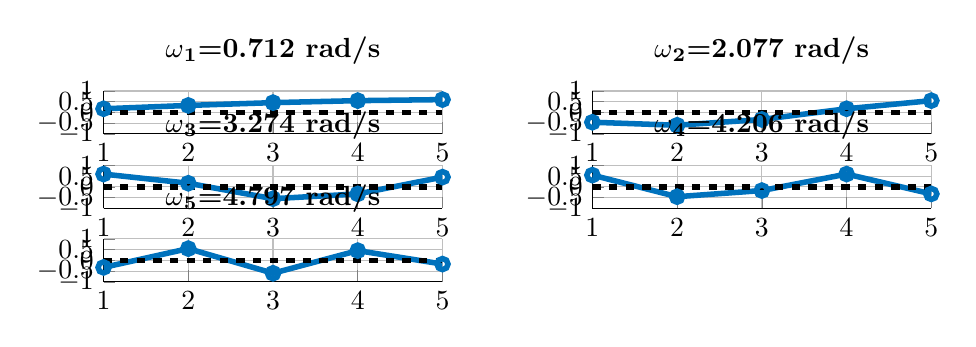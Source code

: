 % This file was created by matlab2tikz.
%
\definecolor{mycolor1}{rgb}{0.0,0.447,0.741}%
%
\begin{tikzpicture}

\begin{axis}[%
width=0.355\textwidth,
height=0.045\textwidth,
at={(0\textwidth,0.155\textwidth)},
scale only axis,
xmin=1,
xmax=5,
ymin=-1,
ymax=1,
axis background/.style={fill=white},
title style={font=\bfseries},
title={$\omega{}_\text{1}\text{=0.712 rad/s}$},
axis x line*=bottom,
axis y line*=left,
xmajorgrids,
ymajorgrids,
ylabel style={font=\small},
xlabel style={font=\small}
]
\addplot [color=mycolor1, line width=2.0pt, mark=o, mark options={solid, mycolor1}, forget plot]
  table[row sep=crcr]{%
1	0.17\\
2	0.326\\
3	0.456\\
4	0.549\\
5	0.597\\
};
\addplot [color=black, dashed, line width=2.0pt, forget plot]
  table[row sep=crcr]{%
1	0\\
2	0\\
3	0\\
4	0\\
5	0\\
};
\end{axis}

\begin{axis}[%
width=0.355\textwidth,
height=0.045\textwidth,
at={(0.512\textwidth,0.155\textwidth)},
scale only axis,
xmin=1,
xmax=5,
ymin=-1,
ymax=1,
axis background/.style={fill=white},
title style={font=\bfseries},
title={$\omega{}_\text{2}\text{=2.077 rad/s}$},
axis x line*=bottom,
axis y line*=left,
xmajorgrids,
ymajorgrids,
ylabel style={font=\small},
xlabel style={font=\small}
]
\addplot [color=mycolor1, line width=2.0pt, mark=o, mark options={solid, mycolor1}, forget plot]
  table[row sep=crcr]{%
1	-0.456\\
2	-0.597\\
3	-0.326\\
4	0.17\\
5	0.549\\
};
\addplot [color=black, dashed, line width=2.0pt, forget plot]
  table[row sep=crcr]{%
1	0\\
2	0\\
3	0\\
4	0\\
5	0\\
};
\end{axis}

\begin{axis}[%
width=0.355\textwidth,
height=0.045\textwidth,
at={(0\textwidth,0.077\textwidth)},
scale only axis,
xmin=1,
xmax=5,
ymin=-1,
ymax=1,
axis background/.style={fill=white},
title style={font=\bfseries},
title={$\omega{}_\text{3}\text{=3.274 rad/s}$},
axis x line*=bottom,
axis y line*=left,
xmajorgrids,
ymajorgrids,
ylabel style={font=\small},
xlabel style={font=\small}
]
\addplot [color=mycolor1, line width=2.0pt, mark=o, mark options={solid, mycolor1}, forget plot]
  table[row sep=crcr]{%
1	0.597\\
2	0.17\\
3	-0.549\\
4	-0.326\\
5	0.456\\
};
\addplot [color=black, dashed, line width=2.0pt, forget plot]
  table[row sep=crcr]{%
1	0\\
2	0\\
3	0\\
4	0\\
5	0\\
};
\end{axis}

\begin{axis}[%
width=0.355\textwidth,
height=0.045\textwidth,
at={(0.512\textwidth,0.077\textwidth)},
scale only axis,
xmin=1,
xmax=5,
ymin=-1,
ymax=1,
axis background/.style={fill=white},
title style={font=\bfseries},
title={$\omega{}_\text{4}\text{=4.206 rad/s}$},
axis x line*=bottom,
axis y line*=left,
xmajorgrids,
ymajorgrids,
ylabel style={font=\small},
xlabel style={font=\small}
]
\addplot [color=mycolor1, line width=2.0pt, mark=o, mark options={solid, mycolor1}, forget plot]
  table[row sep=crcr]{%
1	0.549\\
2	-0.456\\
3	-0.17\\
4	0.597\\
5	-0.326\\
};
\addplot [color=black, dashed, line width=2.0pt, forget plot]
  table[row sep=crcr]{%
1	0\\
2	0\\
3	0\\
4	0\\
5	0\\
};
\end{axis}

\begin{axis}[%
width=0.355\textwidth,
height=0.045\textwidth,
at={(0\textwidth,0\textwidth)},
scale only axis,
xmin=1,
xmax=5,
ymin=-1,
ymax=1,
axis background/.style={fill=white},
title style={font=\bfseries},
title={$\omega{}_\text{5}\text{=4.797 rad/s}$},
axis x line*=bottom,
axis y line*=left,
xmajorgrids,
ymajorgrids,
ylabel style={font=\small},
xlabel style={font=\small}
]
\addplot [color=mycolor1, line width=2.0pt, mark=o, mark options={solid, mycolor1}, forget plot]
  table[row sep=crcr]{%
1	-0.326\\
2	0.549\\
3	-0.597\\
4	0.456\\
5	-0.17\\
};
\addplot [color=black, dashed, line width=2.0pt, forget plot]
  table[row sep=crcr]{%
1	0\\
2	0\\
3	0\\
4	0\\
5	0\\
};
\end{axis}
\end{tikzpicture}%